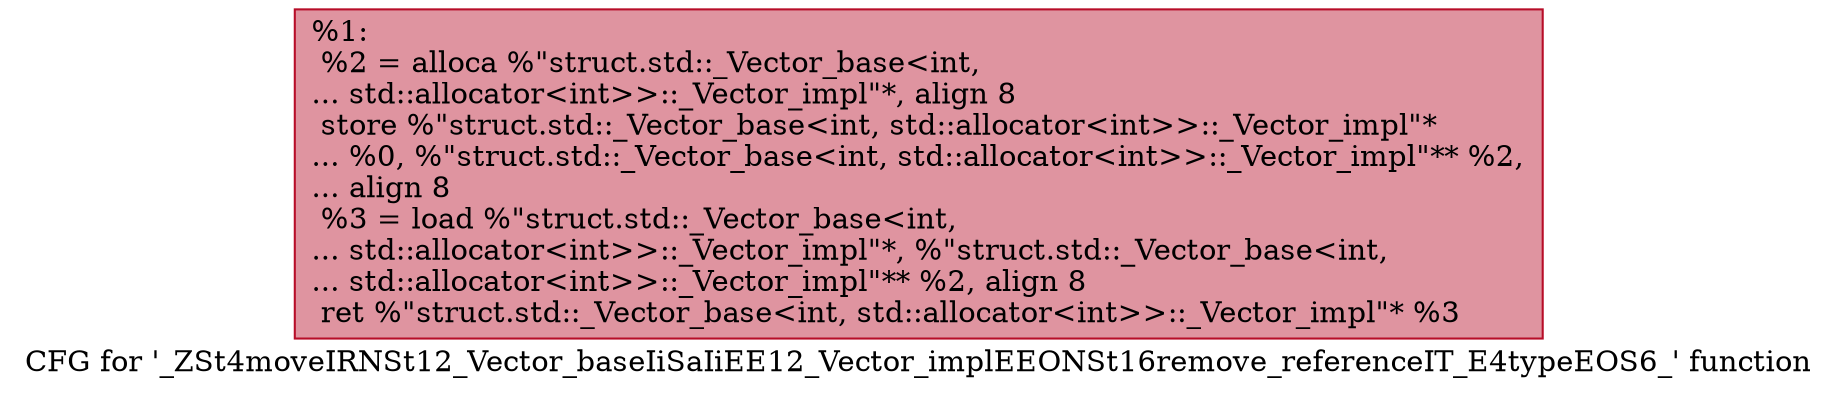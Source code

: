 digraph "CFG for '_ZSt4moveIRNSt12_Vector_baseIiSaIiEE12_Vector_implEEONSt16remove_referenceIT_E4typeEOS6_' function" {
	label="CFG for '_ZSt4moveIRNSt12_Vector_baseIiSaIiEE12_Vector_implEEONSt16remove_referenceIT_E4typeEOS6_' function";

	Node0x565081456310 [shape=record,color="#b70d28ff", style=filled, fillcolor="#b70d2870",label="{%1:\l  %2 = alloca %\"struct.std::_Vector_base\<int,\l... std::allocator\<int\>\>::_Vector_impl\"*, align 8\l  store %\"struct.std::_Vector_base\<int, std::allocator\<int\>\>::_Vector_impl\"*\l... %0, %\"struct.std::_Vector_base\<int, std::allocator\<int\>\>::_Vector_impl\"** %2,\l... align 8\l  %3 = load %\"struct.std::_Vector_base\<int,\l... std::allocator\<int\>\>::_Vector_impl\"*, %\"struct.std::_Vector_base\<int,\l... std::allocator\<int\>\>::_Vector_impl\"** %2, align 8\l  ret %\"struct.std::_Vector_base\<int, std::allocator\<int\>\>::_Vector_impl\"* %3\l}"];
}
